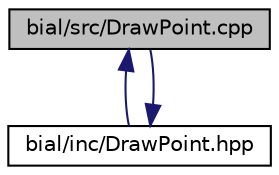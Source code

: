 digraph "bial/src/DrawPoint.cpp"
{
  edge [fontname="Helvetica",fontsize="10",labelfontname="Helvetica",labelfontsize="10"];
  node [fontname="Helvetica",fontsize="10",shape=record];
  Node1 [label="bial/src/DrawPoint.cpp",height=0.2,width=0.4,color="black", fillcolor="grey75", style="filled", fontcolor="black"];
  Node1 -> Node2 [dir="back",color="midnightblue",fontsize="10",style="solid",fontname="Helvetica"];
  Node2 [label="bial/inc/DrawPoint.hpp",height=0.2,width=0.4,color="black", fillcolor="white", style="filled",URL="$_draw_point_8hpp.html"];
  Node2 -> Node1 [dir="back",color="midnightblue",fontsize="10",style="solid",fontname="Helvetica"];
}
